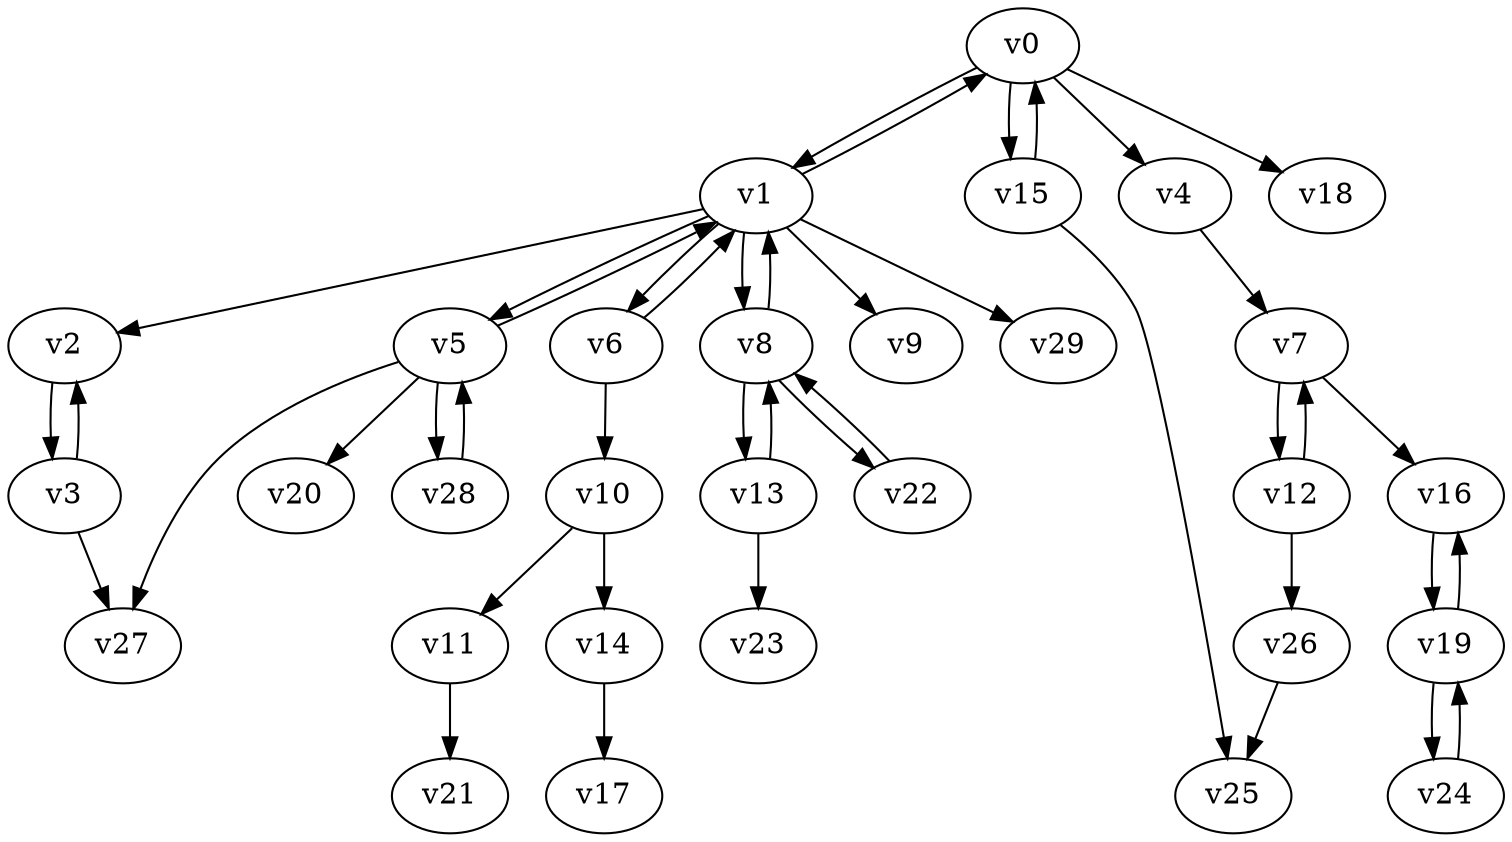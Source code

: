 digraph test040 {
    v0 [name="v0", player=0, weight=10];
    v1 [name="v1", player=1, weight=7];
    v2 [name="v2", player=0, weight=-1];
    v3 [name="v3", player=1, weight=10];
    v4 [name="v4", player=0, weight=9];
    v5 [name="v5", player=1, weight=11];
    v6 [name="v6", player=0, weight=7];
    v7 [name="v7", player=1, weight=3];
    v8 [name="v8", player=0, weight=7];
    v9 [name="v9", player=1, weight=11];
    v10 [name="v10", player=0, weight=-2];
    v11 [name="v11", player=1, weight=7];
    v12 [name="v12", player=0, weight=-1];
    v13 [name="v13", player=1, weight=14];
    v14 [name="v14", player=0, weight=8];
    v15 [name="v15", player=1, weight=6];
    v16 [name="v16", player=0, weight=5];
    v17 [name="v17", player=1, weight=6];
    v18 [name="v18", player=0, weight=7];
    v19 [name="v19", player=1, weight=6];
    v20 [name="v20", player=0, weight=0];
    v21 [name="v21", player=1, weight=17];
    v22 [name="v22", player=0, weight=9];
    v23 [name="v23", player=1, weight=10];
    v24 [name="v24", player=0, weight=4];
    v25 [name="v25", player=1, weight=10];
    v26 [name="v26", player=0, weight=7];
    v27 [name="v27", player=1, weight=14];
    v28 [name="v28", player=0, weight=4];
    v29 [name="v29", player=1, weight=8];
    v0 -> v1;
    v1 -> v0;
    v1 -> v2;
    v2 -> v3;
    v3 -> v2;
    v0 -> v4;
    v1 -> v5;
    v5 -> v1;
    v1 -> v6;
    v6 -> v1;
    v4 -> v7;
    v1 -> v8;
    v8 -> v1;
    v1 -> v9;
    v6 -> v10;
    v10 -> v11;
    v7 -> v12;
    v12 -> v7;
    v8 -> v13;
    v13 -> v8;
    v10 -> v14;
    v0 -> v15;
    v15 -> v0;
    v7 -> v16;
    v14 -> v17;
    v0 -> v18;
    v16 -> v19;
    v19 -> v16;
    v5 -> v20;
    v11 -> v21;
    v8 -> v22;
    v22 -> v8;
    v13 -> v23;
    v19 -> v24;
    v24 -> v19;
    v15 -> v25;
    v12 -> v26;
    v3 -> v27;
    v5 -> v28;
    v28 -> v5;
    v1 -> v29;
    v26 -> v25;
    v5 -> v27;
}
